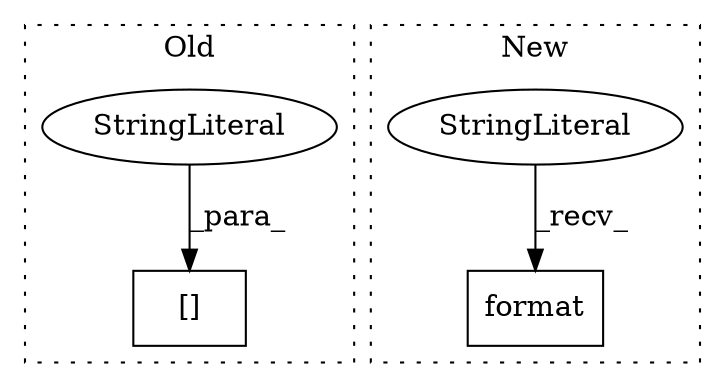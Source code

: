 digraph G {
subgraph cluster0 {
1 [label="[]" a="2" s="6016,6032" l="8,1" shape="box"];
3 [label="StringLiteral" a="45" s="6024" l="8" shape="ellipse"];
label = "Old";
style="dotted";
}
subgraph cluster1 {
2 [label="format" a="32" s="6173,6205" l="7,1" shape="box"];
4 [label="StringLiteral" a="45" s="6165" l="7" shape="ellipse"];
label = "New";
style="dotted";
}
3 -> 1 [label="_para_"];
4 -> 2 [label="_recv_"];
}